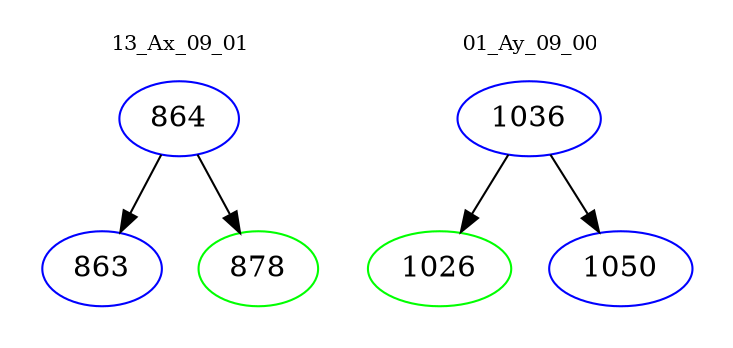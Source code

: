 digraph{
subgraph cluster_0 {
color = white
label = "13_Ax_09_01";
fontsize=10;
T0_864 [label="864", color="blue"]
T0_864 -> T0_863 [color="black"]
T0_863 [label="863", color="blue"]
T0_864 -> T0_878 [color="black"]
T0_878 [label="878", color="green"]
}
subgraph cluster_1 {
color = white
label = "01_Ay_09_00";
fontsize=10;
T1_1036 [label="1036", color="blue"]
T1_1036 -> T1_1026 [color="black"]
T1_1026 [label="1026", color="green"]
T1_1036 -> T1_1050 [color="black"]
T1_1050 [label="1050", color="blue"]
}
}
